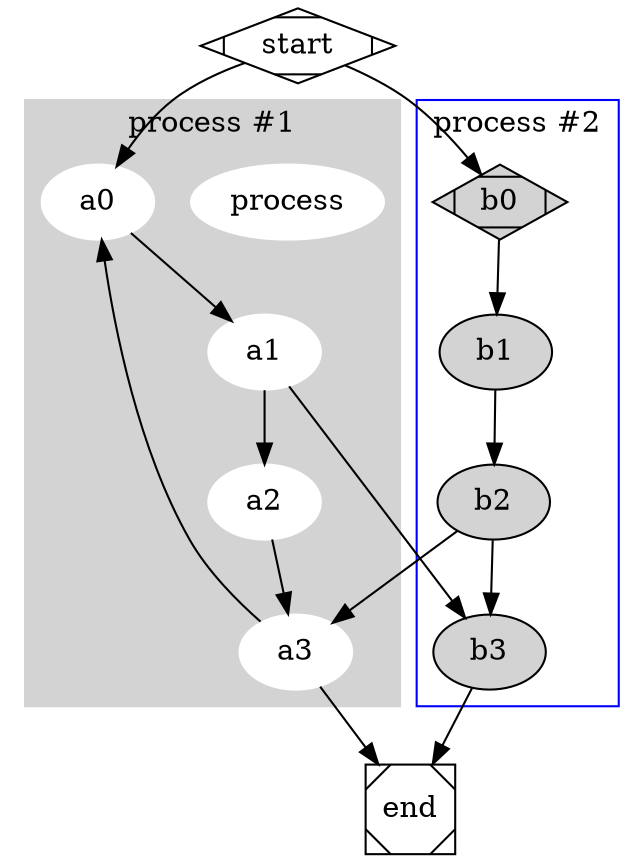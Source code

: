 digraph G {

subgraph cluster0 {
node [style=filled,color=white];
style=filled;
process #1
color=lightgrey;
a0 -> a1 -> a2 -> a3;
a0
label = "process #1";
}

subgraph cluster1 {
node [style=filled];
b0 -> b1 -> b2 -> b3;
label = "process #2";
color=blue
b0 [shape=Mdiamond]
}

start -> a0;
start -> b0;
a1 -> b3;
b2 -> a3;
a3 -> a0;
a3 -> end;
b3 -> end;
start
process #2
b0
a1 b1
a2 b2
a3
b3
end
start [shape=Mdiamond];
end [shape=Msquare];

}
